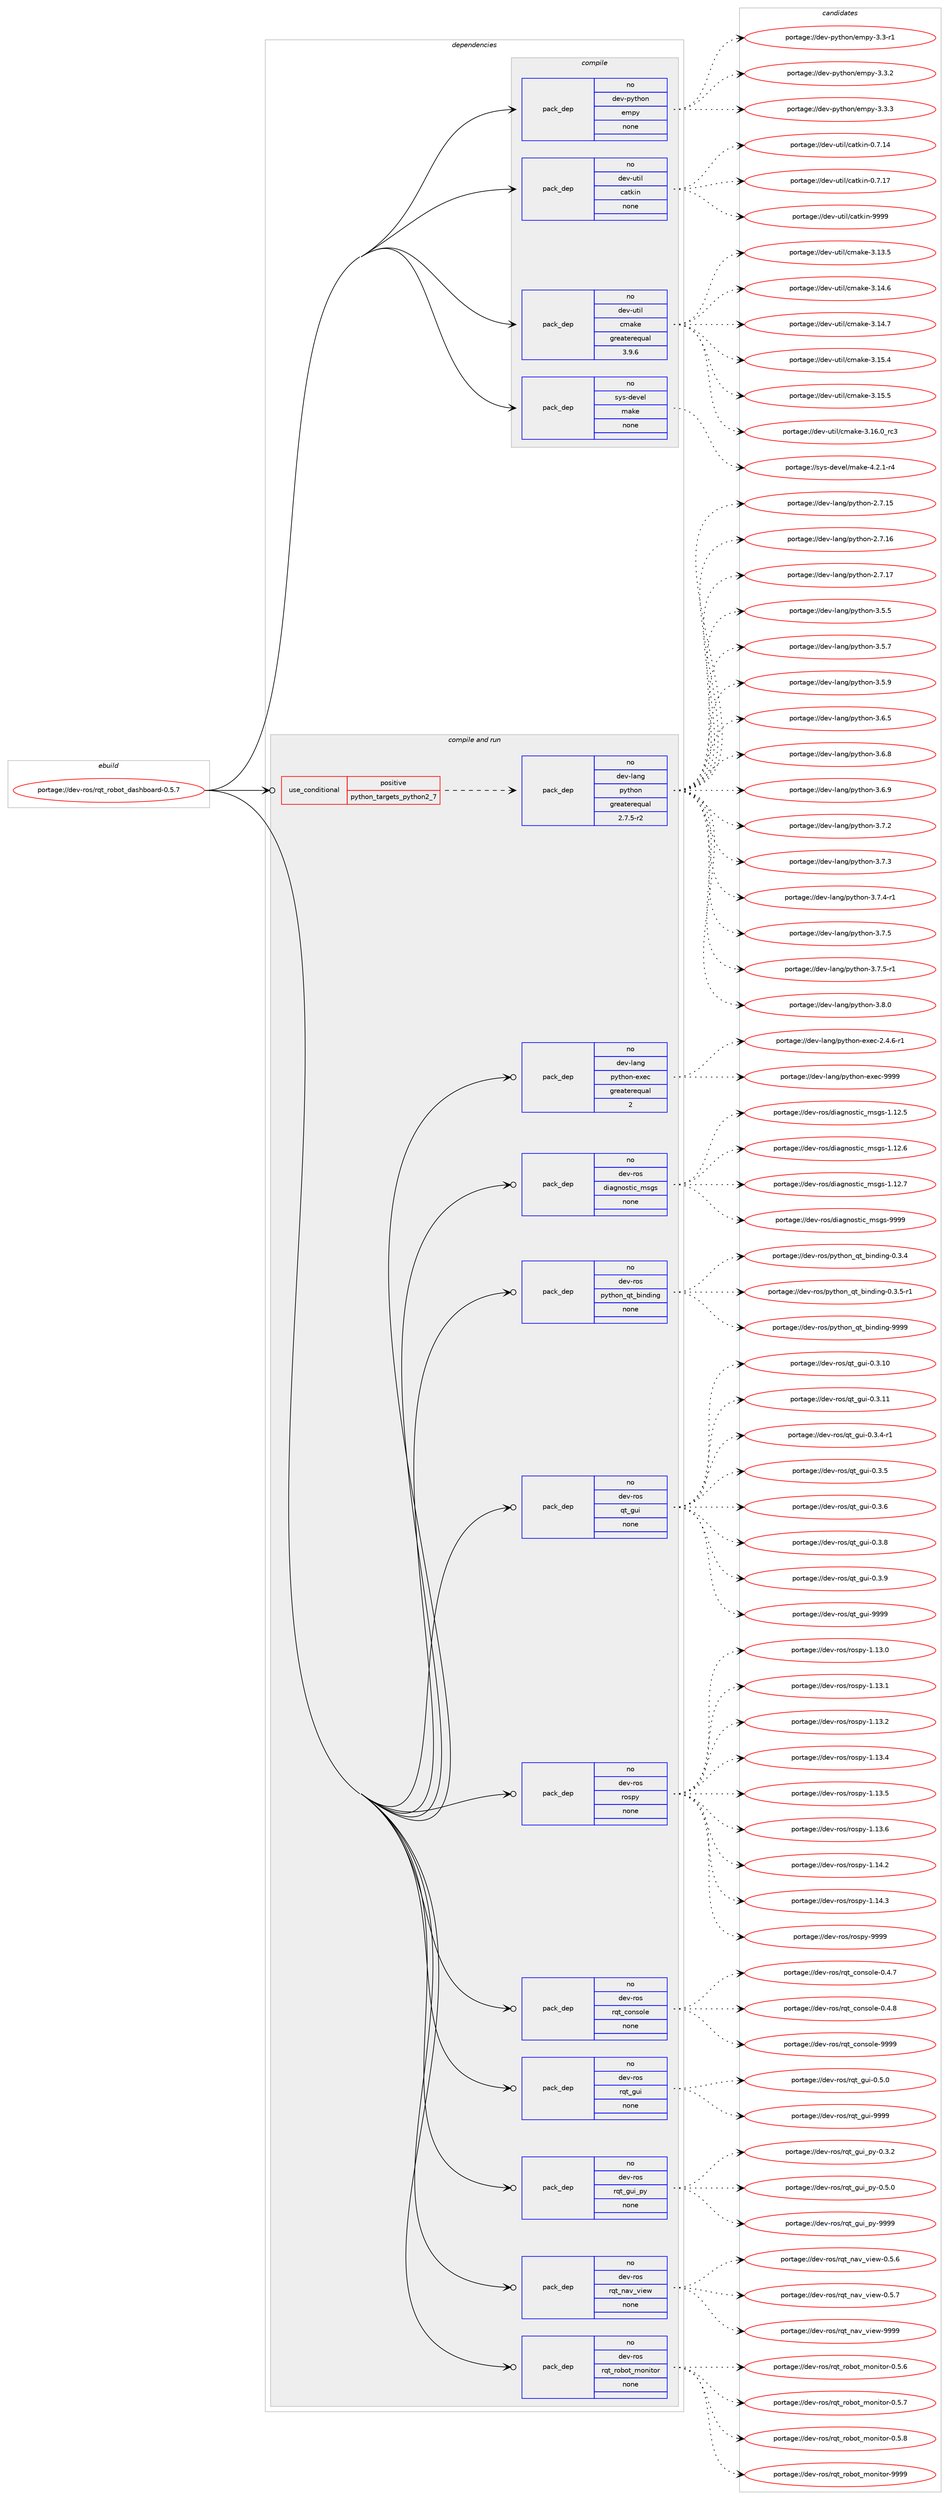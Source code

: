 digraph prolog {

# *************
# Graph options
# *************

newrank=true;
concentrate=true;
compound=true;
graph [rankdir=LR,fontname=Helvetica,fontsize=10,ranksep=1.5];#, ranksep=2.5, nodesep=0.2];
edge  [arrowhead=vee];
node  [fontname=Helvetica,fontsize=10];

# **********
# The ebuild
# **********

subgraph cluster_leftcol {
color=gray;
rank=same;
label=<<i>ebuild</i>>;
id [label="portage://dev-ros/rqt_robot_dashboard-0.5.7", color=red, width=4, href="../dev-ros/rqt_robot_dashboard-0.5.7.svg"];
}

# ****************
# The dependencies
# ****************

subgraph cluster_midcol {
color=gray;
label=<<i>dependencies</i>>;
subgraph cluster_compile {
fillcolor="#eeeeee";
style=filled;
label=<<i>compile</i>>;
subgraph pack153224 {
dependency201389 [label=<<TABLE BORDER="0" CELLBORDER="1" CELLSPACING="0" CELLPADDING="4" WIDTH="220"><TR><TD ROWSPAN="6" CELLPADDING="30">pack_dep</TD></TR><TR><TD WIDTH="110">no</TD></TR><TR><TD>dev-python</TD></TR><TR><TD>empy</TD></TR><TR><TD>none</TD></TR><TR><TD></TD></TR></TABLE>>, shape=none, color=blue];
}
id:e -> dependency201389:w [weight=20,style="solid",arrowhead="vee"];
subgraph pack153225 {
dependency201390 [label=<<TABLE BORDER="0" CELLBORDER="1" CELLSPACING="0" CELLPADDING="4" WIDTH="220"><TR><TD ROWSPAN="6" CELLPADDING="30">pack_dep</TD></TR><TR><TD WIDTH="110">no</TD></TR><TR><TD>dev-util</TD></TR><TR><TD>catkin</TD></TR><TR><TD>none</TD></TR><TR><TD></TD></TR></TABLE>>, shape=none, color=blue];
}
id:e -> dependency201390:w [weight=20,style="solid",arrowhead="vee"];
subgraph pack153226 {
dependency201391 [label=<<TABLE BORDER="0" CELLBORDER="1" CELLSPACING="0" CELLPADDING="4" WIDTH="220"><TR><TD ROWSPAN="6" CELLPADDING="30">pack_dep</TD></TR><TR><TD WIDTH="110">no</TD></TR><TR><TD>dev-util</TD></TR><TR><TD>cmake</TD></TR><TR><TD>greaterequal</TD></TR><TR><TD>3.9.6</TD></TR></TABLE>>, shape=none, color=blue];
}
id:e -> dependency201391:w [weight=20,style="solid",arrowhead="vee"];
subgraph pack153227 {
dependency201392 [label=<<TABLE BORDER="0" CELLBORDER="1" CELLSPACING="0" CELLPADDING="4" WIDTH="220"><TR><TD ROWSPAN="6" CELLPADDING="30">pack_dep</TD></TR><TR><TD WIDTH="110">no</TD></TR><TR><TD>sys-devel</TD></TR><TR><TD>make</TD></TR><TR><TD>none</TD></TR><TR><TD></TD></TR></TABLE>>, shape=none, color=blue];
}
id:e -> dependency201392:w [weight=20,style="solid",arrowhead="vee"];
}
subgraph cluster_compileandrun {
fillcolor="#eeeeee";
style=filled;
label=<<i>compile and run</i>>;
subgraph cond44727 {
dependency201393 [label=<<TABLE BORDER="0" CELLBORDER="1" CELLSPACING="0" CELLPADDING="4"><TR><TD ROWSPAN="3" CELLPADDING="10">use_conditional</TD></TR><TR><TD>positive</TD></TR><TR><TD>python_targets_python2_7</TD></TR></TABLE>>, shape=none, color=red];
subgraph pack153228 {
dependency201394 [label=<<TABLE BORDER="0" CELLBORDER="1" CELLSPACING="0" CELLPADDING="4" WIDTH="220"><TR><TD ROWSPAN="6" CELLPADDING="30">pack_dep</TD></TR><TR><TD WIDTH="110">no</TD></TR><TR><TD>dev-lang</TD></TR><TR><TD>python</TD></TR><TR><TD>greaterequal</TD></TR><TR><TD>2.7.5-r2</TD></TR></TABLE>>, shape=none, color=blue];
}
dependency201393:e -> dependency201394:w [weight=20,style="dashed",arrowhead="vee"];
}
id:e -> dependency201393:w [weight=20,style="solid",arrowhead="odotvee"];
subgraph pack153229 {
dependency201395 [label=<<TABLE BORDER="0" CELLBORDER="1" CELLSPACING="0" CELLPADDING="4" WIDTH="220"><TR><TD ROWSPAN="6" CELLPADDING="30">pack_dep</TD></TR><TR><TD WIDTH="110">no</TD></TR><TR><TD>dev-lang</TD></TR><TR><TD>python-exec</TD></TR><TR><TD>greaterequal</TD></TR><TR><TD>2</TD></TR></TABLE>>, shape=none, color=blue];
}
id:e -> dependency201395:w [weight=20,style="solid",arrowhead="odotvee"];
subgraph pack153230 {
dependency201396 [label=<<TABLE BORDER="0" CELLBORDER="1" CELLSPACING="0" CELLPADDING="4" WIDTH="220"><TR><TD ROWSPAN="6" CELLPADDING="30">pack_dep</TD></TR><TR><TD WIDTH="110">no</TD></TR><TR><TD>dev-ros</TD></TR><TR><TD>diagnostic_msgs</TD></TR><TR><TD>none</TD></TR><TR><TD></TD></TR></TABLE>>, shape=none, color=blue];
}
id:e -> dependency201396:w [weight=20,style="solid",arrowhead="odotvee"];
subgraph pack153231 {
dependency201397 [label=<<TABLE BORDER="0" CELLBORDER="1" CELLSPACING="0" CELLPADDING="4" WIDTH="220"><TR><TD ROWSPAN="6" CELLPADDING="30">pack_dep</TD></TR><TR><TD WIDTH="110">no</TD></TR><TR><TD>dev-ros</TD></TR><TR><TD>python_qt_binding</TD></TR><TR><TD>none</TD></TR><TR><TD></TD></TR></TABLE>>, shape=none, color=blue];
}
id:e -> dependency201397:w [weight=20,style="solid",arrowhead="odotvee"];
subgraph pack153232 {
dependency201398 [label=<<TABLE BORDER="0" CELLBORDER="1" CELLSPACING="0" CELLPADDING="4" WIDTH="220"><TR><TD ROWSPAN="6" CELLPADDING="30">pack_dep</TD></TR><TR><TD WIDTH="110">no</TD></TR><TR><TD>dev-ros</TD></TR><TR><TD>qt_gui</TD></TR><TR><TD>none</TD></TR><TR><TD></TD></TR></TABLE>>, shape=none, color=blue];
}
id:e -> dependency201398:w [weight=20,style="solid",arrowhead="odotvee"];
subgraph pack153233 {
dependency201399 [label=<<TABLE BORDER="0" CELLBORDER="1" CELLSPACING="0" CELLPADDING="4" WIDTH="220"><TR><TD ROWSPAN="6" CELLPADDING="30">pack_dep</TD></TR><TR><TD WIDTH="110">no</TD></TR><TR><TD>dev-ros</TD></TR><TR><TD>rospy</TD></TR><TR><TD>none</TD></TR><TR><TD></TD></TR></TABLE>>, shape=none, color=blue];
}
id:e -> dependency201399:w [weight=20,style="solid",arrowhead="odotvee"];
subgraph pack153234 {
dependency201400 [label=<<TABLE BORDER="0" CELLBORDER="1" CELLSPACING="0" CELLPADDING="4" WIDTH="220"><TR><TD ROWSPAN="6" CELLPADDING="30">pack_dep</TD></TR><TR><TD WIDTH="110">no</TD></TR><TR><TD>dev-ros</TD></TR><TR><TD>rqt_console</TD></TR><TR><TD>none</TD></TR><TR><TD></TD></TR></TABLE>>, shape=none, color=blue];
}
id:e -> dependency201400:w [weight=20,style="solid",arrowhead="odotvee"];
subgraph pack153235 {
dependency201401 [label=<<TABLE BORDER="0" CELLBORDER="1" CELLSPACING="0" CELLPADDING="4" WIDTH="220"><TR><TD ROWSPAN="6" CELLPADDING="30">pack_dep</TD></TR><TR><TD WIDTH="110">no</TD></TR><TR><TD>dev-ros</TD></TR><TR><TD>rqt_gui</TD></TR><TR><TD>none</TD></TR><TR><TD></TD></TR></TABLE>>, shape=none, color=blue];
}
id:e -> dependency201401:w [weight=20,style="solid",arrowhead="odotvee"];
subgraph pack153236 {
dependency201402 [label=<<TABLE BORDER="0" CELLBORDER="1" CELLSPACING="0" CELLPADDING="4" WIDTH="220"><TR><TD ROWSPAN="6" CELLPADDING="30">pack_dep</TD></TR><TR><TD WIDTH="110">no</TD></TR><TR><TD>dev-ros</TD></TR><TR><TD>rqt_gui_py</TD></TR><TR><TD>none</TD></TR><TR><TD></TD></TR></TABLE>>, shape=none, color=blue];
}
id:e -> dependency201402:w [weight=20,style="solid",arrowhead="odotvee"];
subgraph pack153237 {
dependency201403 [label=<<TABLE BORDER="0" CELLBORDER="1" CELLSPACING="0" CELLPADDING="4" WIDTH="220"><TR><TD ROWSPAN="6" CELLPADDING="30">pack_dep</TD></TR><TR><TD WIDTH="110">no</TD></TR><TR><TD>dev-ros</TD></TR><TR><TD>rqt_nav_view</TD></TR><TR><TD>none</TD></TR><TR><TD></TD></TR></TABLE>>, shape=none, color=blue];
}
id:e -> dependency201403:w [weight=20,style="solid",arrowhead="odotvee"];
subgraph pack153238 {
dependency201404 [label=<<TABLE BORDER="0" CELLBORDER="1" CELLSPACING="0" CELLPADDING="4" WIDTH="220"><TR><TD ROWSPAN="6" CELLPADDING="30">pack_dep</TD></TR><TR><TD WIDTH="110">no</TD></TR><TR><TD>dev-ros</TD></TR><TR><TD>rqt_robot_monitor</TD></TR><TR><TD>none</TD></TR><TR><TD></TD></TR></TABLE>>, shape=none, color=blue];
}
id:e -> dependency201404:w [weight=20,style="solid",arrowhead="odotvee"];
}
subgraph cluster_run {
fillcolor="#eeeeee";
style=filled;
label=<<i>run</i>>;
}
}

# **************
# The candidates
# **************

subgraph cluster_choices {
rank=same;
color=gray;
label=<<i>candidates</i>>;

subgraph choice153224 {
color=black;
nodesep=1;
choiceportage1001011184511212111610411111047101109112121455146514511449 [label="portage://dev-python/empy-3.3-r1", color=red, width=4,href="../dev-python/empy-3.3-r1.svg"];
choiceportage1001011184511212111610411111047101109112121455146514650 [label="portage://dev-python/empy-3.3.2", color=red, width=4,href="../dev-python/empy-3.3.2.svg"];
choiceportage1001011184511212111610411111047101109112121455146514651 [label="portage://dev-python/empy-3.3.3", color=red, width=4,href="../dev-python/empy-3.3.3.svg"];
dependency201389:e -> choiceportage1001011184511212111610411111047101109112121455146514511449:w [style=dotted,weight="100"];
dependency201389:e -> choiceportage1001011184511212111610411111047101109112121455146514650:w [style=dotted,weight="100"];
dependency201389:e -> choiceportage1001011184511212111610411111047101109112121455146514651:w [style=dotted,weight="100"];
}
subgraph choice153225 {
color=black;
nodesep=1;
choiceportage1001011184511711610510847999711610710511045484655464952 [label="portage://dev-util/catkin-0.7.14", color=red, width=4,href="../dev-util/catkin-0.7.14.svg"];
choiceportage1001011184511711610510847999711610710511045484655464955 [label="portage://dev-util/catkin-0.7.17", color=red, width=4,href="../dev-util/catkin-0.7.17.svg"];
choiceportage100101118451171161051084799971161071051104557575757 [label="portage://dev-util/catkin-9999", color=red, width=4,href="../dev-util/catkin-9999.svg"];
dependency201390:e -> choiceportage1001011184511711610510847999711610710511045484655464952:w [style=dotted,weight="100"];
dependency201390:e -> choiceportage1001011184511711610510847999711610710511045484655464955:w [style=dotted,weight="100"];
dependency201390:e -> choiceportage100101118451171161051084799971161071051104557575757:w [style=dotted,weight="100"];
}
subgraph choice153226 {
color=black;
nodesep=1;
choiceportage1001011184511711610510847991099710710145514649514653 [label="portage://dev-util/cmake-3.13.5", color=red, width=4,href="../dev-util/cmake-3.13.5.svg"];
choiceportage1001011184511711610510847991099710710145514649524654 [label="portage://dev-util/cmake-3.14.6", color=red, width=4,href="../dev-util/cmake-3.14.6.svg"];
choiceportage1001011184511711610510847991099710710145514649524655 [label="portage://dev-util/cmake-3.14.7", color=red, width=4,href="../dev-util/cmake-3.14.7.svg"];
choiceportage1001011184511711610510847991099710710145514649534652 [label="portage://dev-util/cmake-3.15.4", color=red, width=4,href="../dev-util/cmake-3.15.4.svg"];
choiceportage1001011184511711610510847991099710710145514649534653 [label="portage://dev-util/cmake-3.15.5", color=red, width=4,href="../dev-util/cmake-3.15.5.svg"];
choiceportage1001011184511711610510847991099710710145514649544648951149951 [label="portage://dev-util/cmake-3.16.0_rc3", color=red, width=4,href="../dev-util/cmake-3.16.0_rc3.svg"];
dependency201391:e -> choiceportage1001011184511711610510847991099710710145514649514653:w [style=dotted,weight="100"];
dependency201391:e -> choiceportage1001011184511711610510847991099710710145514649524654:w [style=dotted,weight="100"];
dependency201391:e -> choiceportage1001011184511711610510847991099710710145514649524655:w [style=dotted,weight="100"];
dependency201391:e -> choiceportage1001011184511711610510847991099710710145514649534652:w [style=dotted,weight="100"];
dependency201391:e -> choiceportage1001011184511711610510847991099710710145514649534653:w [style=dotted,weight="100"];
dependency201391:e -> choiceportage1001011184511711610510847991099710710145514649544648951149951:w [style=dotted,weight="100"];
}
subgraph choice153227 {
color=black;
nodesep=1;
choiceportage1151211154510010111810110847109971071014552465046494511452 [label="portage://sys-devel/make-4.2.1-r4", color=red, width=4,href="../sys-devel/make-4.2.1-r4.svg"];
dependency201392:e -> choiceportage1151211154510010111810110847109971071014552465046494511452:w [style=dotted,weight="100"];
}
subgraph choice153228 {
color=black;
nodesep=1;
choiceportage10010111845108971101034711212111610411111045504655464953 [label="portage://dev-lang/python-2.7.15", color=red, width=4,href="../dev-lang/python-2.7.15.svg"];
choiceportage10010111845108971101034711212111610411111045504655464954 [label="portage://dev-lang/python-2.7.16", color=red, width=4,href="../dev-lang/python-2.7.16.svg"];
choiceportage10010111845108971101034711212111610411111045504655464955 [label="portage://dev-lang/python-2.7.17", color=red, width=4,href="../dev-lang/python-2.7.17.svg"];
choiceportage100101118451089711010347112121116104111110455146534653 [label="portage://dev-lang/python-3.5.5", color=red, width=4,href="../dev-lang/python-3.5.5.svg"];
choiceportage100101118451089711010347112121116104111110455146534655 [label="portage://dev-lang/python-3.5.7", color=red, width=4,href="../dev-lang/python-3.5.7.svg"];
choiceportage100101118451089711010347112121116104111110455146534657 [label="portage://dev-lang/python-3.5.9", color=red, width=4,href="../dev-lang/python-3.5.9.svg"];
choiceportage100101118451089711010347112121116104111110455146544653 [label="portage://dev-lang/python-3.6.5", color=red, width=4,href="../dev-lang/python-3.6.5.svg"];
choiceportage100101118451089711010347112121116104111110455146544656 [label="portage://dev-lang/python-3.6.8", color=red, width=4,href="../dev-lang/python-3.6.8.svg"];
choiceportage100101118451089711010347112121116104111110455146544657 [label="portage://dev-lang/python-3.6.9", color=red, width=4,href="../dev-lang/python-3.6.9.svg"];
choiceportage100101118451089711010347112121116104111110455146554650 [label="portage://dev-lang/python-3.7.2", color=red, width=4,href="../dev-lang/python-3.7.2.svg"];
choiceportage100101118451089711010347112121116104111110455146554651 [label="portage://dev-lang/python-3.7.3", color=red, width=4,href="../dev-lang/python-3.7.3.svg"];
choiceportage1001011184510897110103471121211161041111104551465546524511449 [label="portage://dev-lang/python-3.7.4-r1", color=red, width=4,href="../dev-lang/python-3.7.4-r1.svg"];
choiceportage100101118451089711010347112121116104111110455146554653 [label="portage://dev-lang/python-3.7.5", color=red, width=4,href="../dev-lang/python-3.7.5.svg"];
choiceportage1001011184510897110103471121211161041111104551465546534511449 [label="portage://dev-lang/python-3.7.5-r1", color=red, width=4,href="../dev-lang/python-3.7.5-r1.svg"];
choiceportage100101118451089711010347112121116104111110455146564648 [label="portage://dev-lang/python-3.8.0", color=red, width=4,href="../dev-lang/python-3.8.0.svg"];
dependency201394:e -> choiceportage10010111845108971101034711212111610411111045504655464953:w [style=dotted,weight="100"];
dependency201394:e -> choiceportage10010111845108971101034711212111610411111045504655464954:w [style=dotted,weight="100"];
dependency201394:e -> choiceportage10010111845108971101034711212111610411111045504655464955:w [style=dotted,weight="100"];
dependency201394:e -> choiceportage100101118451089711010347112121116104111110455146534653:w [style=dotted,weight="100"];
dependency201394:e -> choiceportage100101118451089711010347112121116104111110455146534655:w [style=dotted,weight="100"];
dependency201394:e -> choiceportage100101118451089711010347112121116104111110455146534657:w [style=dotted,weight="100"];
dependency201394:e -> choiceportage100101118451089711010347112121116104111110455146544653:w [style=dotted,weight="100"];
dependency201394:e -> choiceportage100101118451089711010347112121116104111110455146544656:w [style=dotted,weight="100"];
dependency201394:e -> choiceportage100101118451089711010347112121116104111110455146544657:w [style=dotted,weight="100"];
dependency201394:e -> choiceportage100101118451089711010347112121116104111110455146554650:w [style=dotted,weight="100"];
dependency201394:e -> choiceportage100101118451089711010347112121116104111110455146554651:w [style=dotted,weight="100"];
dependency201394:e -> choiceportage1001011184510897110103471121211161041111104551465546524511449:w [style=dotted,weight="100"];
dependency201394:e -> choiceportage100101118451089711010347112121116104111110455146554653:w [style=dotted,weight="100"];
dependency201394:e -> choiceportage1001011184510897110103471121211161041111104551465546534511449:w [style=dotted,weight="100"];
dependency201394:e -> choiceportage100101118451089711010347112121116104111110455146564648:w [style=dotted,weight="100"];
}
subgraph choice153229 {
color=black;
nodesep=1;
choiceportage10010111845108971101034711212111610411111045101120101994550465246544511449 [label="portage://dev-lang/python-exec-2.4.6-r1", color=red, width=4,href="../dev-lang/python-exec-2.4.6-r1.svg"];
choiceportage10010111845108971101034711212111610411111045101120101994557575757 [label="portage://dev-lang/python-exec-9999", color=red, width=4,href="../dev-lang/python-exec-9999.svg"];
dependency201395:e -> choiceportage10010111845108971101034711212111610411111045101120101994550465246544511449:w [style=dotted,weight="100"];
dependency201395:e -> choiceportage10010111845108971101034711212111610411111045101120101994557575757:w [style=dotted,weight="100"];
}
subgraph choice153230 {
color=black;
nodesep=1;
choiceportage100101118451141111154710010597103110111115116105999510911510311545494649504653 [label="portage://dev-ros/diagnostic_msgs-1.12.5", color=red, width=4,href="../dev-ros/diagnostic_msgs-1.12.5.svg"];
choiceportage100101118451141111154710010597103110111115116105999510911510311545494649504654 [label="portage://dev-ros/diagnostic_msgs-1.12.6", color=red, width=4,href="../dev-ros/diagnostic_msgs-1.12.6.svg"];
choiceportage100101118451141111154710010597103110111115116105999510911510311545494649504655 [label="portage://dev-ros/diagnostic_msgs-1.12.7", color=red, width=4,href="../dev-ros/diagnostic_msgs-1.12.7.svg"];
choiceportage10010111845114111115471001059710311011111511610599951091151031154557575757 [label="portage://dev-ros/diagnostic_msgs-9999", color=red, width=4,href="../dev-ros/diagnostic_msgs-9999.svg"];
dependency201396:e -> choiceportage100101118451141111154710010597103110111115116105999510911510311545494649504653:w [style=dotted,weight="100"];
dependency201396:e -> choiceportage100101118451141111154710010597103110111115116105999510911510311545494649504654:w [style=dotted,weight="100"];
dependency201396:e -> choiceportage100101118451141111154710010597103110111115116105999510911510311545494649504655:w [style=dotted,weight="100"];
dependency201396:e -> choiceportage10010111845114111115471001059710311011111511610599951091151031154557575757:w [style=dotted,weight="100"];
}
subgraph choice153231 {
color=black;
nodesep=1;
choiceportage1001011184511411111547112121116104111110951131169598105110100105110103454846514652 [label="portage://dev-ros/python_qt_binding-0.3.4", color=red, width=4,href="../dev-ros/python_qt_binding-0.3.4.svg"];
choiceportage10010111845114111115471121211161041111109511311695981051101001051101034548465146534511449 [label="portage://dev-ros/python_qt_binding-0.3.5-r1", color=red, width=4,href="../dev-ros/python_qt_binding-0.3.5-r1.svg"];
choiceportage10010111845114111115471121211161041111109511311695981051101001051101034557575757 [label="portage://dev-ros/python_qt_binding-9999", color=red, width=4,href="../dev-ros/python_qt_binding-9999.svg"];
dependency201397:e -> choiceportage1001011184511411111547112121116104111110951131169598105110100105110103454846514652:w [style=dotted,weight="100"];
dependency201397:e -> choiceportage10010111845114111115471121211161041111109511311695981051101001051101034548465146534511449:w [style=dotted,weight="100"];
dependency201397:e -> choiceportage10010111845114111115471121211161041111109511311695981051101001051101034557575757:w [style=dotted,weight="100"];
}
subgraph choice153232 {
color=black;
nodesep=1;
choiceportage10010111845114111115471131169510311710545484651464948 [label="portage://dev-ros/qt_gui-0.3.10", color=red, width=4,href="../dev-ros/qt_gui-0.3.10.svg"];
choiceportage10010111845114111115471131169510311710545484651464949 [label="portage://dev-ros/qt_gui-0.3.11", color=red, width=4,href="../dev-ros/qt_gui-0.3.11.svg"];
choiceportage1001011184511411111547113116951031171054548465146524511449 [label="portage://dev-ros/qt_gui-0.3.4-r1", color=red, width=4,href="../dev-ros/qt_gui-0.3.4-r1.svg"];
choiceportage100101118451141111154711311695103117105454846514653 [label="portage://dev-ros/qt_gui-0.3.5", color=red, width=4,href="../dev-ros/qt_gui-0.3.5.svg"];
choiceportage100101118451141111154711311695103117105454846514654 [label="portage://dev-ros/qt_gui-0.3.6", color=red, width=4,href="../dev-ros/qt_gui-0.3.6.svg"];
choiceportage100101118451141111154711311695103117105454846514656 [label="portage://dev-ros/qt_gui-0.3.8", color=red, width=4,href="../dev-ros/qt_gui-0.3.8.svg"];
choiceportage100101118451141111154711311695103117105454846514657 [label="portage://dev-ros/qt_gui-0.3.9", color=red, width=4,href="../dev-ros/qt_gui-0.3.9.svg"];
choiceportage1001011184511411111547113116951031171054557575757 [label="portage://dev-ros/qt_gui-9999", color=red, width=4,href="../dev-ros/qt_gui-9999.svg"];
dependency201398:e -> choiceportage10010111845114111115471131169510311710545484651464948:w [style=dotted,weight="100"];
dependency201398:e -> choiceportage10010111845114111115471131169510311710545484651464949:w [style=dotted,weight="100"];
dependency201398:e -> choiceportage1001011184511411111547113116951031171054548465146524511449:w [style=dotted,weight="100"];
dependency201398:e -> choiceportage100101118451141111154711311695103117105454846514653:w [style=dotted,weight="100"];
dependency201398:e -> choiceportage100101118451141111154711311695103117105454846514654:w [style=dotted,weight="100"];
dependency201398:e -> choiceportage100101118451141111154711311695103117105454846514656:w [style=dotted,weight="100"];
dependency201398:e -> choiceportage100101118451141111154711311695103117105454846514657:w [style=dotted,weight="100"];
dependency201398:e -> choiceportage1001011184511411111547113116951031171054557575757:w [style=dotted,weight="100"];
}
subgraph choice153233 {
color=black;
nodesep=1;
choiceportage100101118451141111154711411111511212145494649514648 [label="portage://dev-ros/rospy-1.13.0", color=red, width=4,href="../dev-ros/rospy-1.13.0.svg"];
choiceportage100101118451141111154711411111511212145494649514649 [label="portage://dev-ros/rospy-1.13.1", color=red, width=4,href="../dev-ros/rospy-1.13.1.svg"];
choiceportage100101118451141111154711411111511212145494649514650 [label="portage://dev-ros/rospy-1.13.2", color=red, width=4,href="../dev-ros/rospy-1.13.2.svg"];
choiceportage100101118451141111154711411111511212145494649514652 [label="portage://dev-ros/rospy-1.13.4", color=red, width=4,href="../dev-ros/rospy-1.13.4.svg"];
choiceportage100101118451141111154711411111511212145494649514653 [label="portage://dev-ros/rospy-1.13.5", color=red, width=4,href="../dev-ros/rospy-1.13.5.svg"];
choiceportage100101118451141111154711411111511212145494649514654 [label="portage://dev-ros/rospy-1.13.6", color=red, width=4,href="../dev-ros/rospy-1.13.6.svg"];
choiceportage100101118451141111154711411111511212145494649524650 [label="portage://dev-ros/rospy-1.14.2", color=red, width=4,href="../dev-ros/rospy-1.14.2.svg"];
choiceportage100101118451141111154711411111511212145494649524651 [label="portage://dev-ros/rospy-1.14.3", color=red, width=4,href="../dev-ros/rospy-1.14.3.svg"];
choiceportage10010111845114111115471141111151121214557575757 [label="portage://dev-ros/rospy-9999", color=red, width=4,href="../dev-ros/rospy-9999.svg"];
dependency201399:e -> choiceportage100101118451141111154711411111511212145494649514648:w [style=dotted,weight="100"];
dependency201399:e -> choiceportage100101118451141111154711411111511212145494649514649:w [style=dotted,weight="100"];
dependency201399:e -> choiceportage100101118451141111154711411111511212145494649514650:w [style=dotted,weight="100"];
dependency201399:e -> choiceportage100101118451141111154711411111511212145494649514652:w [style=dotted,weight="100"];
dependency201399:e -> choiceportage100101118451141111154711411111511212145494649514653:w [style=dotted,weight="100"];
dependency201399:e -> choiceportage100101118451141111154711411111511212145494649514654:w [style=dotted,weight="100"];
dependency201399:e -> choiceportage100101118451141111154711411111511212145494649524650:w [style=dotted,weight="100"];
dependency201399:e -> choiceportage100101118451141111154711411111511212145494649524651:w [style=dotted,weight="100"];
dependency201399:e -> choiceportage10010111845114111115471141111151121214557575757:w [style=dotted,weight="100"];
}
subgraph choice153234 {
color=black;
nodesep=1;
choiceportage10010111845114111115471141131169599111110115111108101454846524655 [label="portage://dev-ros/rqt_console-0.4.7", color=red, width=4,href="../dev-ros/rqt_console-0.4.7.svg"];
choiceportage10010111845114111115471141131169599111110115111108101454846524656 [label="portage://dev-ros/rqt_console-0.4.8", color=red, width=4,href="../dev-ros/rqt_console-0.4.8.svg"];
choiceportage100101118451141111154711411311695991111101151111081014557575757 [label="portage://dev-ros/rqt_console-9999", color=red, width=4,href="../dev-ros/rqt_console-9999.svg"];
dependency201400:e -> choiceportage10010111845114111115471141131169599111110115111108101454846524655:w [style=dotted,weight="100"];
dependency201400:e -> choiceportage10010111845114111115471141131169599111110115111108101454846524656:w [style=dotted,weight="100"];
dependency201400:e -> choiceportage100101118451141111154711411311695991111101151111081014557575757:w [style=dotted,weight="100"];
}
subgraph choice153235 {
color=black;
nodesep=1;
choiceportage100101118451141111154711411311695103117105454846534648 [label="portage://dev-ros/rqt_gui-0.5.0", color=red, width=4,href="../dev-ros/rqt_gui-0.5.0.svg"];
choiceportage1001011184511411111547114113116951031171054557575757 [label="portage://dev-ros/rqt_gui-9999", color=red, width=4,href="../dev-ros/rqt_gui-9999.svg"];
dependency201401:e -> choiceportage100101118451141111154711411311695103117105454846534648:w [style=dotted,weight="100"];
dependency201401:e -> choiceportage1001011184511411111547114113116951031171054557575757:w [style=dotted,weight="100"];
}
subgraph choice153236 {
color=black;
nodesep=1;
choiceportage10010111845114111115471141131169510311710595112121454846514650 [label="portage://dev-ros/rqt_gui_py-0.3.2", color=red, width=4,href="../dev-ros/rqt_gui_py-0.3.2.svg"];
choiceportage10010111845114111115471141131169510311710595112121454846534648 [label="portage://dev-ros/rqt_gui_py-0.5.0", color=red, width=4,href="../dev-ros/rqt_gui_py-0.5.0.svg"];
choiceportage100101118451141111154711411311695103117105951121214557575757 [label="portage://dev-ros/rqt_gui_py-9999", color=red, width=4,href="../dev-ros/rqt_gui_py-9999.svg"];
dependency201402:e -> choiceportage10010111845114111115471141131169510311710595112121454846514650:w [style=dotted,weight="100"];
dependency201402:e -> choiceportage10010111845114111115471141131169510311710595112121454846534648:w [style=dotted,weight="100"];
dependency201402:e -> choiceportage100101118451141111154711411311695103117105951121214557575757:w [style=dotted,weight="100"];
}
subgraph choice153237 {
color=black;
nodesep=1;
choiceportage1001011184511411111547114113116951109711895118105101119454846534654 [label="portage://dev-ros/rqt_nav_view-0.5.6", color=red, width=4,href="../dev-ros/rqt_nav_view-0.5.6.svg"];
choiceportage1001011184511411111547114113116951109711895118105101119454846534655 [label="portage://dev-ros/rqt_nav_view-0.5.7", color=red, width=4,href="../dev-ros/rqt_nav_view-0.5.7.svg"];
choiceportage10010111845114111115471141131169511097118951181051011194557575757 [label="portage://dev-ros/rqt_nav_view-9999", color=red, width=4,href="../dev-ros/rqt_nav_view-9999.svg"];
dependency201403:e -> choiceportage1001011184511411111547114113116951109711895118105101119454846534654:w [style=dotted,weight="100"];
dependency201403:e -> choiceportage1001011184511411111547114113116951109711895118105101119454846534655:w [style=dotted,weight="100"];
dependency201403:e -> choiceportage10010111845114111115471141131169511097118951181051011194557575757:w [style=dotted,weight="100"];
}
subgraph choice153238 {
color=black;
nodesep=1;
choiceportage1001011184511411111547114113116951141119811111695109111110105116111114454846534654 [label="portage://dev-ros/rqt_robot_monitor-0.5.6", color=red, width=4,href="../dev-ros/rqt_robot_monitor-0.5.6.svg"];
choiceportage1001011184511411111547114113116951141119811111695109111110105116111114454846534655 [label="portage://dev-ros/rqt_robot_monitor-0.5.7", color=red, width=4,href="../dev-ros/rqt_robot_monitor-0.5.7.svg"];
choiceportage1001011184511411111547114113116951141119811111695109111110105116111114454846534656 [label="portage://dev-ros/rqt_robot_monitor-0.5.8", color=red, width=4,href="../dev-ros/rqt_robot_monitor-0.5.8.svg"];
choiceportage10010111845114111115471141131169511411198111116951091111101051161111144557575757 [label="portage://dev-ros/rqt_robot_monitor-9999", color=red, width=4,href="../dev-ros/rqt_robot_monitor-9999.svg"];
dependency201404:e -> choiceportage1001011184511411111547114113116951141119811111695109111110105116111114454846534654:w [style=dotted,weight="100"];
dependency201404:e -> choiceportage1001011184511411111547114113116951141119811111695109111110105116111114454846534655:w [style=dotted,weight="100"];
dependency201404:e -> choiceportage1001011184511411111547114113116951141119811111695109111110105116111114454846534656:w [style=dotted,weight="100"];
dependency201404:e -> choiceportage10010111845114111115471141131169511411198111116951091111101051161111144557575757:w [style=dotted,weight="100"];
}
}

}
